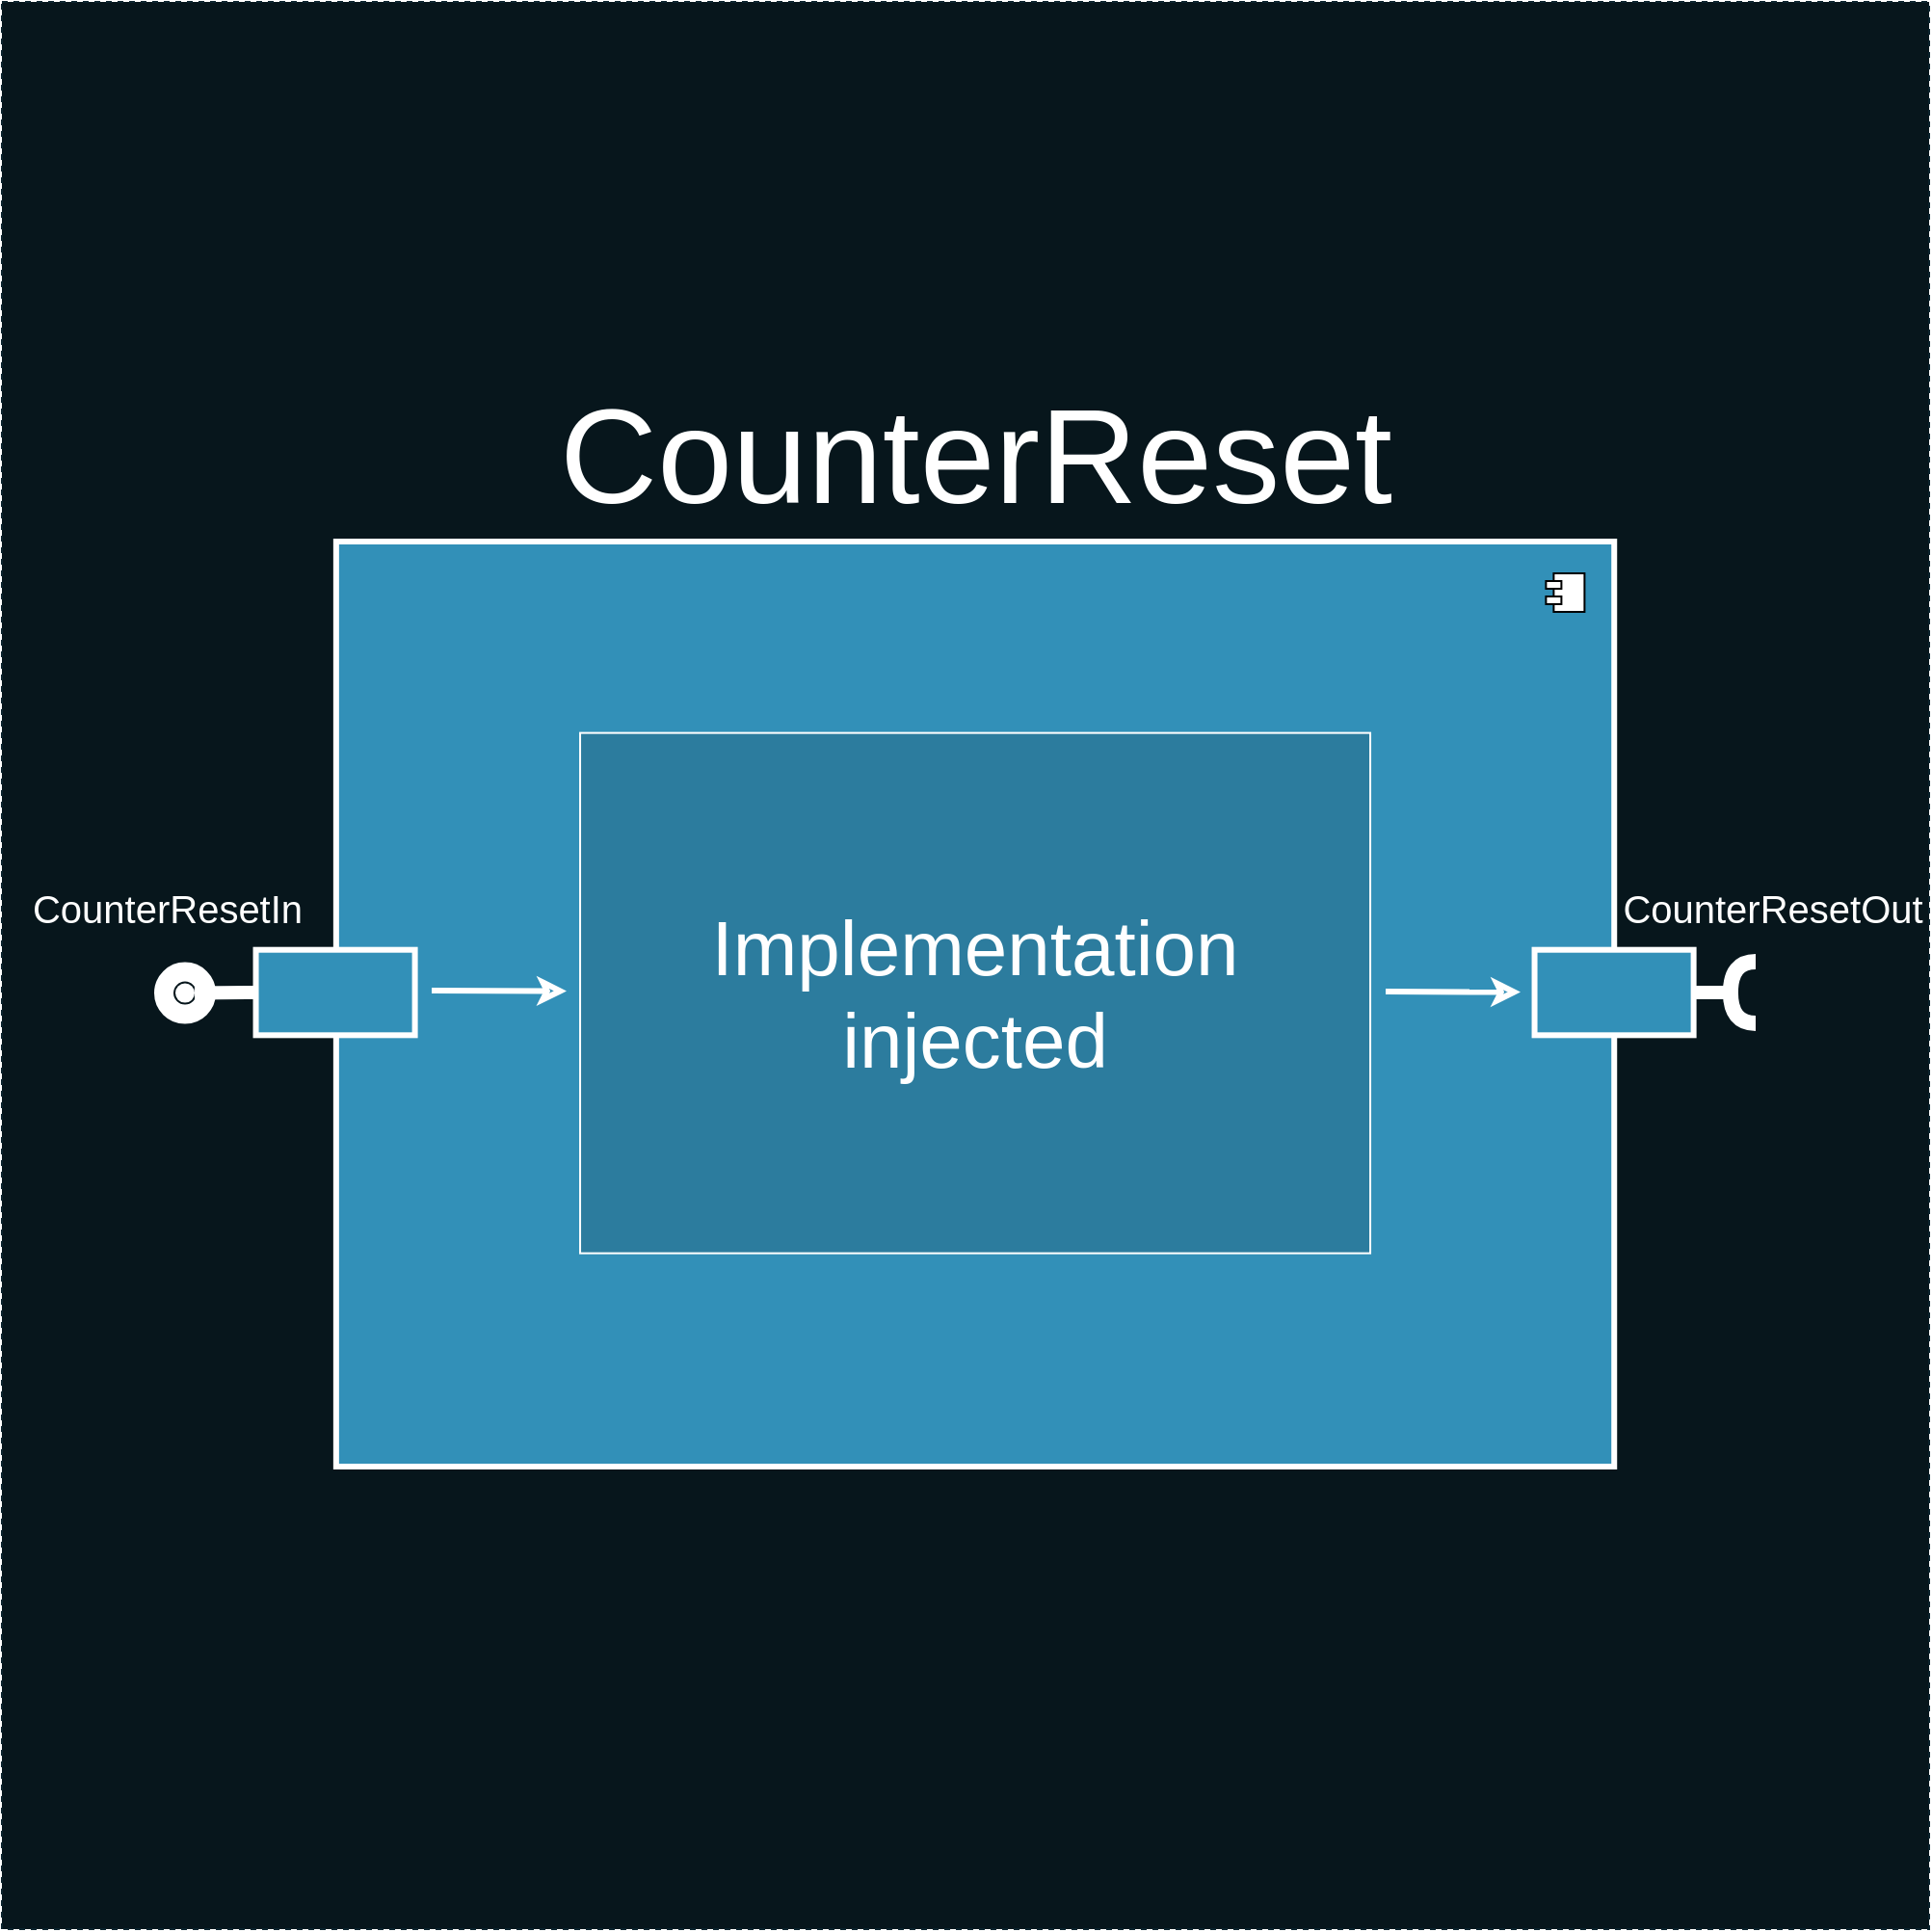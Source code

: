 <mxfile version="13.0.3" type="device"><diagram name="Page-1" id="b5b7bab2-c9e2-2cf4-8b2a-24fd1a2a6d21"><mxGraphModel dx="4259" dy="2197" grid="1" gridSize="10" guides="1" tooltips="1" connect="1" arrows="1" fold="1" page="1" pageScale="1" pageWidth="827" pageHeight="1169" background="#ffffff" math="0" shadow="0"><root><mxCell id="0"/><mxCell id="1" parent="0"/><mxCell id="crDRbli0xWPwZ9U8P9Jx-28" value="" style="rounded=0;whiteSpace=wrap;html=1;fillColor=#07161C;fontSize=30;fontColor=#FFFFFF;strokeColor=#0C242E;dashed=1;" parent="1" vertex="1"><mxGeometry x="-2430" y="-500" width="1000" height="1000" as="geometry"/></mxCell><mxCell id="U6wea57SPDhQuYajFu8s-3" value="" style="group" vertex="1" connectable="0" parent="1"><mxGeometry x="-2340" y="-220" width="820" height="480" as="geometry"/></mxCell><mxCell id="WUQhIYBa5418pxO2Ay4J-3" value="" style="group" parent="U6wea57SPDhQuYajFu8s-3" vertex="1" connectable="0"><mxGeometry x="806.963" y="218.001" width="13.037" height="31.998" as="geometry"/></mxCell><mxCell id="WUQhIYBa5418pxO2Ay4J-1" value="" style="shape=requiredInterface;html=1;verticalLabelPosition=bottom;strokeColor=#FFFFFF;strokeWidth=8;fontSize=33;fontColor=#3CBBED;rotation=-180;" parent="WUQhIYBa5418pxO2Ay4J-3" vertex="1"><mxGeometry width="13.037" height="31.998" as="geometry"/></mxCell><mxCell id="U6wea57SPDhQuYajFu8s-2" value="" style="group" vertex="1" connectable="0" parent="U6wea57SPDhQuYajFu8s-3"><mxGeometry width="787.806" height="480" as="geometry"/></mxCell><mxCell id="6zHsUcergq1utXB0naxn-11" value="&lt;font style=&quot;font-size: 70px&quot;&gt;CounterReset&lt;/font&gt;" style="html=1;dropTarget=0;strokeColor=#FFFFFF;strokeWidth=3;fillColor=#3290B8;fontSize=23;fontColor=#FFFFFF;labelPosition=center;verticalLabelPosition=top;align=center;verticalAlign=bottom;" parent="U6wea57SPDhQuYajFu8s-2" vertex="1"><mxGeometry x="83.434" width="663.176" height="480" as="geometry"/></mxCell><mxCell id="6zHsUcergq1utXB0naxn-12" value="" style="shape=component;jettyWidth=8;jettyHeight=4;" parent="6zHsUcergq1utXB0naxn-11" vertex="1"><mxGeometry x="1" width="20" height="20" relative="1" as="geometry"><mxPoint x="-35.41" y="16.56" as="offset"/></mxGeometry></mxCell><mxCell id="nEMtQPzapgCjAuKPO60t-1" value="&lt;span style=&quot;font-family: monospace ; font-size: 0px&quot;&gt;%3CmxGraphModel%3E%3Croot%3E%3CmxCell%20id%3D%220%22%2F%3E%3CmxCell%20id%3D%221%22%20parent%3D%220%22%2F%3E%3CmxCell%20id%3D%222%22%20value%3D%22%22%20style%3D%22rounded%3D0%3BorthogonalLoop%3D1%3BjettySize%3Dauto%3Bhtml%3D1%3BendArrow%3Dnone%3BendFill%3D0%3BfontSize%3D40%3BfontColor%3D%23FFFFFF%3BstrokeColor%3D%23FFFFFF%3BstrokeWidth%3D4%3BexitX%3D0%3BexitY%3D0.5%3BexitDx%3D0%3BexitDy%3D0%3B%22%20edge%3D%221%22%20parent%3D%221%22%3E%3CmxGeometry%20relative%3D%221%22%20as%3D%22geometry%22%3E%3CmxPoint%20x%3D%22-999.62%22%20y%3D%22171.66%22%20as%3D%22sourcePoint%22%2F%3E%3CmxPoint%20x%3D%22-1029%22%20y%3D%22172%22%20as%3D%22targetPoint%22%2F%3E%3C%2FmxGeometry%3E%3C%2FmxCell%3E%3C%2Froot%3E%3C%2FmxGraphModel%3E&lt;/span&gt;&lt;span style=&quot;font-family: monospace ; font-size: 0px&quot;&gt;%3CmxGraphModel%3E%3Croot%3E%3CmxCell%20id%3D%220%22%2F%3E%3CmxCell%20id%3D%221%22%20parent%3D%220%22%2F%3E%3CmxCell%20id%3D%222%22%20value%3D%22%22%20style%3D%22rounded%3D0%3BorthogonalLoop%3D1%3BjettySize%3Dauto%3Bhtml%3D1%3BendArrow%3Dnone%3BendFill%3D0%3BfontSize%3D40%3BfontColor%3D%23FFFFFF%3BstrokeColor%3D%23FFFFFF%3BstrokeWidth%3D4%3BexitX%3D0%3BexitY%3D0.5%3BexitDx%3D0%3BexitDy%3D0%3B%22%20edge%3D%221%22%20parent%3D%221%22%3E%3CmxGeometry%20relative%3D%221%22%20as%3D%22geometry%22%3E%3CmxPoint%20x%3D%22-999.62%22%20y%3D%22171.66%22%20as%3D%22sourcePoint%22%2F%3E%3CmxPoint%20x%3D%22-1029%22%20y%3D%22172%22%20as%3D%22targetPoint%22%2F%3E%3C%2FmxGeometry%3E%3C%2FmxCell%3E%3C%2Froot%3E%3C%2FmxGraphModel%3E&lt;/span&gt;" style="rounded=0;whiteSpace=wrap;html=1;fillColor=#3290B8;strokeColor=#FFFFFF;strokeWidth=3;" parent="U6wea57SPDhQuYajFu8s-2" vertex="1"><mxGeometry x="705.276" y="211.85" width="82.53" height="44.308" as="geometry"/></mxCell><mxCell id="tXMVsCFoQF1KZuXmmmwA-18" value="" style="ellipse;whiteSpace=wrap;html=1;fontFamily=Helvetica;fontSize=12;fontColor=#FFFFFF;align=center;strokeColor=#FFFFFF;fillColor=#ffffff;points=[];aspect=fixed;resizable=0;strokeWidth=22;" parent="U6wea57SPDhQuYajFu8s-2" vertex="1"><mxGeometry y="229.311" width="10" height="10" as="geometry"/></mxCell><mxCell id="nEMtQPzapgCjAuKPO60t-6" value="&lt;span style=&quot;font-family: monospace ; font-size: 0px&quot;&gt;%3CmxGraphModel%3E%3Croot%3E%3CmxCell%20id%3D%220%22%2F%3E%3CmxCell%20id%3D%221%22%20parent%3D%220%22%2F%3E%3CmxCell%20id%3D%222%22%20value%3D%22%22%20style%3D%22rounded%3D0%3BorthogonalLoop%3D1%3BjettySize%3Dauto%3Bhtml%3D1%3BendArrow%3Dnone%3BendFill%3D0%3BfontSize%3D40%3BfontColor%3D%23FFFFFF%3BstrokeColor%3D%23FFFFFF%3BstrokeWidth%3D4%3BexitX%3D0%3BexitY%3D0.5%3BexitDx%3D0%3BexitDy%3D0%3B%22%20edge%3D%221%22%20parent%3D%221%22%3E%3CmxGeometry%20relative%3D%221%22%20as%3D%22geometry%22%3E%3CmxPoint%20x%3D%22-999.62%22%20y%3D%22171.66%22%20as%3D%22sourcePoint%22%2F%3E%3CmxPoint%20x%3D%22-1029%22%20y%3D%22172%22%20as%3D%22targetPoint%22%2F%3E%3C%2FmxGeometry%3E%3C%2FmxCell%3E%3C%2Froot%3E%3C%2FmxGraphModel%3E&lt;/span&gt;&lt;span style=&quot;font-family: monospace ; font-size: 0px&quot;&gt;%3CmxGraphModel%3E%3Croot%3E%3CmxCell%20id%3D%220%22%2F%3E%3CmxCell%20id%3D%221%22%20parent%3D%220%22%2F%3E%3CmxCell%20id%3D%222%22%20value%3D%22%22%20style%3D%22rounded%3D0%3BorthogonalLoop%3D1%3BjettySize%3Dauto%3Bhtml%3D1%3BendArrow%3Dnone%3BendFill%3D0%3BfontSize%3D40%3BfontColor%3D%23FFFFFF%3BstrokeColor%3D%23FFFFFF%3BstrokeWidth%3D4%3BexitX%3D0%3BexitY%3D0.5%3BexitDx%3D0%3BexitDy%3D0%3B%22%20edge%3D%221%22%20parent%3D%221%22%3E%3CmxGeometry%20relative%3D%221%22%20as%3D%22geometry%22%3E%3CmxPoint%20x%3D%22-999.62%22%20y%3D%22171.66%22%20as%3D%22sourcePoint%22%2F%3E%3CmxPoint%20x%3D%22-1029%22%20y%3D%22172%22%20as%3D%22targetPoint%22%2F%3E%3C%2FmxGeometry%3E%3C%2FmxCell%3E%3C%2Froot%3E%3C%2FmxGraphModel%3E&lt;/span&gt;" style="rounded=0;whiteSpace=wrap;html=1;fillColor=#3290B8;strokeColor=#FFFFFF;strokeWidth=3;" parent="U6wea57SPDhQuYajFu8s-2" vertex="1"><mxGeometry x="41.771" y="211.85" width="82.53" height="44.308" as="geometry"/></mxCell><mxCell id="tXMVsCFoQF1KZuXmmmwA-16" value="" style="rounded=0;orthogonalLoop=1;jettySize=auto;html=1;endArrow=none;endFill=0;fontSize=40;fontColor=#FFFFFF;strokeColor=#FFFFFF;strokeWidth=7;exitX=0;exitY=0.5;exitDx=0;exitDy=0;" parent="U6wea57SPDhQuYajFu8s-2" source="nEMtQPzapgCjAuKPO60t-6" target="tXMVsCFoQF1KZuXmmmwA-18" edge="1"><mxGeometry relative="1" as="geometry"><mxPoint x="-1669.984" y="107.313" as="sourcePoint"/><mxPoint x="-1559.173" y="107.313" as="targetPoint"/></mxGeometry></mxCell><mxCell id="U6wea57SPDhQuYajFu8s-9" value="&lt;font color=&quot;#ffffff&quot; style=&quot;font-size: 40px&quot;&gt;Implementation injected&lt;/font&gt;" style="rounded=0;whiteSpace=wrap;html=1;strokeColor=#FFFFFF;fillColor=#2C7C9E;" vertex="1" parent="U6wea57SPDhQuYajFu8s-2"><mxGeometry x="210.02" y="99.31" width="410" height="270" as="geometry"/></mxCell><mxCell id="U6wea57SPDhQuYajFu8s-14" value="" style="endArrow=classic;html=1;strokeColor=#FFFFFF;fontSize=20;endFill=0;strokeWidth=3;" edge="1" parent="U6wea57SPDhQuYajFu8s-2"><mxGeometry width="50" height="50" relative="1" as="geometry"><mxPoint x="133" y="233" as="sourcePoint"/><mxPoint x="203" y="233.23" as="targetPoint"/></mxGeometry></mxCell><mxCell id="U6wea57SPDhQuYajFu8s-15" value="" style="endArrow=classic;html=1;strokeColor=#FFFFFF;fontSize=20;endFill=0;strokeWidth=3;" edge="1" parent="U6wea57SPDhQuYajFu8s-2"><mxGeometry width="50" height="50" relative="1" as="geometry"><mxPoint x="628" y="233.55" as="sourcePoint"/><mxPoint x="698" y="233.78" as="targetPoint"/></mxGeometry></mxCell><mxCell id="WUQhIYBa5418pxO2Ay4J-2" value="" style="rounded=0;orthogonalLoop=1;jettySize=auto;html=1;endArrow=none;endFill=0;fontSize=40;fontColor=#FFFFFF;strokeColor=#FFFFFF;strokeWidth=7;exitX=1;exitY=0.5;exitDx=0;exitDy=0;exitPerimeter=0;entryX=1;entryY=0.5;entryDx=0;entryDy=0;" parent="U6wea57SPDhQuYajFu8s-3" source="WUQhIYBa5418pxO2Ay4J-1" target="nEMtQPzapgCjAuKPO60t-1" edge="1"><mxGeometry relative="1" as="geometry"><mxPoint x="89.952" y="242.001" as="sourcePoint"/><mxPoint x="783.956" y="234.002" as="targetPoint"/></mxGeometry></mxCell><mxCell id="U6wea57SPDhQuYajFu8s-8" value="&lt;font color=&quot;#ffffff&quot; style=&quot;font-size: 20px;&quot;&gt;CounterResetOut&lt;/font&gt;" style="text;html=1;strokeColor=none;fillColor=none;align=center;verticalAlign=middle;whiteSpace=wrap;rounded=0;fontSize=20;" vertex="1" parent="1"><mxGeometry x="-1577" y="-40" width="132" height="20" as="geometry"/></mxCell><mxCell id="U6wea57SPDhQuYajFu8s-11" value="&lt;font color=&quot;#ffffff&quot; style=&quot;font-size: 20px;&quot;&gt;CounterResetIn&lt;/font&gt;" style="text;html=1;strokeColor=none;fillColor=none;align=center;verticalAlign=middle;whiteSpace=wrap;rounded=0;fontSize=20;" vertex="1" parent="1"><mxGeometry x="-2410" y="-40" width="132" height="20" as="geometry"/></mxCell></root></mxGraphModel></diagram></mxfile>